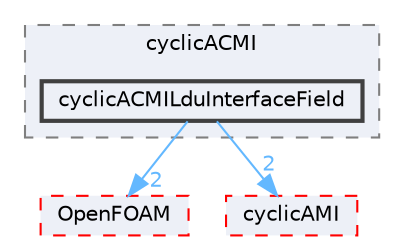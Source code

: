 digraph "src/meshTools/AMIInterpolation/patches/cyclicACMI/cyclicACMILduInterfaceField"
{
 // LATEX_PDF_SIZE
  bgcolor="transparent";
  edge [fontname=Helvetica,fontsize=10,labelfontname=Helvetica,labelfontsize=10];
  node [fontname=Helvetica,fontsize=10,shape=box,height=0.2,width=0.4];
  compound=true
  subgraph clusterdir_a002ce956f212465992d628c933cbc63 {
    graph [ bgcolor="#edf0f7", pencolor="grey50", label="cyclicACMI", fontname=Helvetica,fontsize=10 style="filled,dashed", URL="dir_a002ce956f212465992d628c933cbc63.html",tooltip=""]
  dir_1ca4032fb0a40bf7e7582f7e608205d9 [label="cyclicACMILduInterfaceField", fillcolor="#edf0f7", color="grey25", style="filled,bold", URL="dir_1ca4032fb0a40bf7e7582f7e608205d9.html",tooltip=""];
  }
  dir_c5473ff19b20e6ec4dfe5c310b3778a8 [label="OpenFOAM", fillcolor="#edf0f7", color="red", style="filled,dashed", URL="dir_c5473ff19b20e6ec4dfe5c310b3778a8.html",tooltip=""];
  dir_cd74d29a05e94118a5acdbfd55a576bf [label="cyclicAMI", fillcolor="#edf0f7", color="red", style="filled,dashed", URL="dir_cd74d29a05e94118a5acdbfd55a576bf.html",tooltip=""];
  dir_1ca4032fb0a40bf7e7582f7e608205d9->dir_c5473ff19b20e6ec4dfe5c310b3778a8 [headlabel="2", labeldistance=1.5 headhref="dir_000769_002695.html" href="dir_000769_002695.html" color="steelblue1" fontcolor="steelblue1"];
  dir_1ca4032fb0a40bf7e7582f7e608205d9->dir_cd74d29a05e94118a5acdbfd55a576bf [headlabel="2", labeldistance=1.5 headhref="dir_000769_000776.html" href="dir_000769_000776.html" color="steelblue1" fontcolor="steelblue1"];
}
